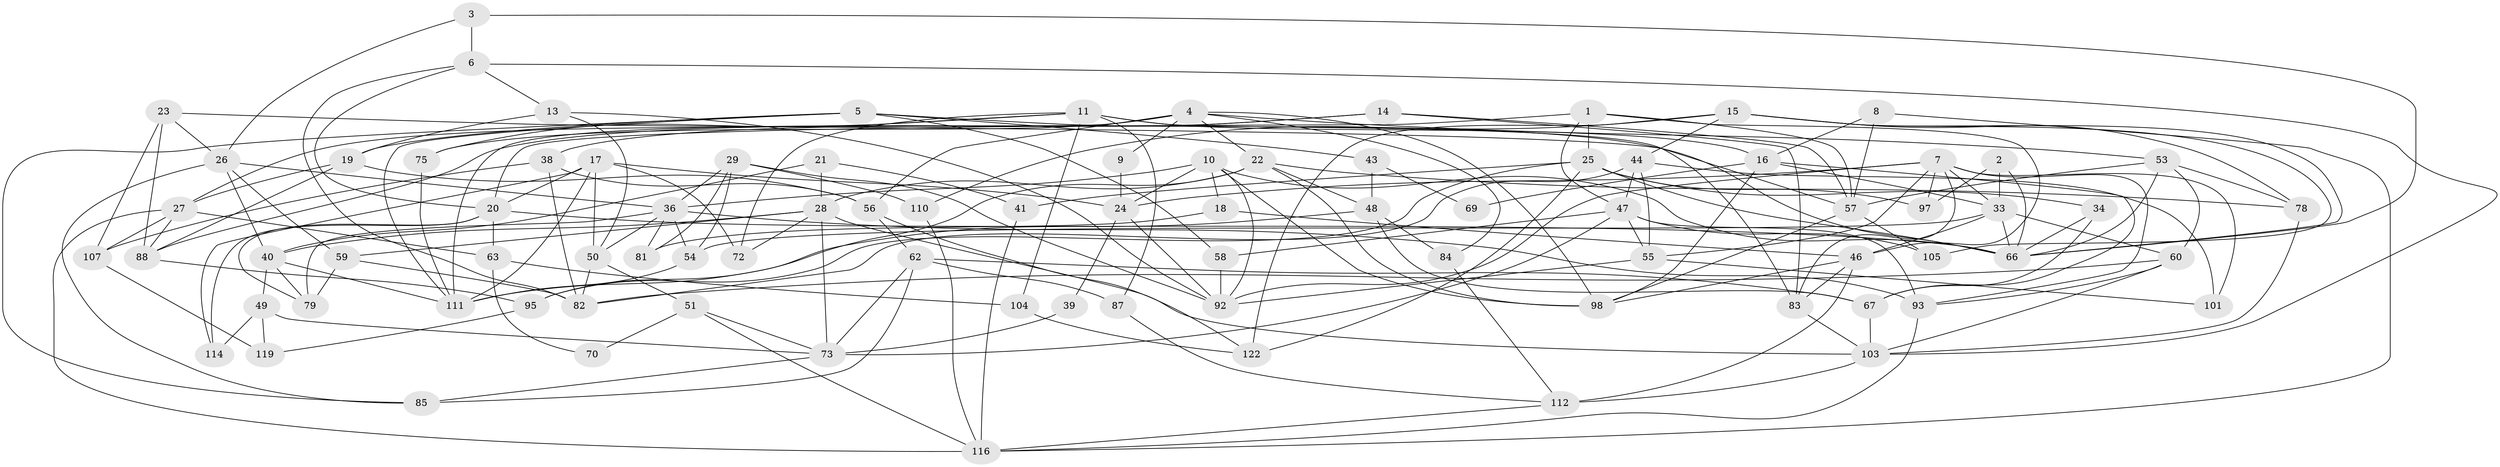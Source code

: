 // Generated by graph-tools (version 1.1) at 2025/52/02/27/25 19:52:02]
// undirected, 86 vertices, 206 edges
graph export_dot {
graph [start="1"]
  node [color=gray90,style=filled];
  1 [super="+32"];
  2;
  3;
  4 [super="+12"];
  5 [super="+100"];
  6;
  7 [super="+31"];
  8;
  9;
  10 [super="+108"];
  11 [super="+30"];
  13;
  14;
  15;
  16 [super="+96"];
  17 [super="+61"];
  18;
  19;
  20 [super="+42"];
  21;
  22 [super="+35"];
  23 [super="+76"];
  24 [super="+74"];
  25 [super="+90"];
  26 [super="+37"];
  27 [super="+89"];
  28 [super="+45"];
  29;
  33 [super="+121"];
  34;
  36 [super="+113"];
  38;
  39;
  40;
  41;
  43;
  44 [super="+68"];
  46 [super="+64"];
  47 [super="+80"];
  48 [super="+52"];
  49;
  50 [super="+77"];
  51 [super="+65"];
  53 [super="+94"];
  54;
  55 [super="+117"];
  56;
  57 [super="+71"];
  58;
  59 [super="+115"];
  60 [super="+106"];
  62 [super="+99"];
  63;
  66 [super="+86"];
  67;
  69;
  70;
  72;
  73 [super="+91"];
  75;
  78 [super="+118"];
  79;
  81;
  82 [super="+109"];
  83;
  84;
  85;
  87;
  88;
  92 [super="+102"];
  93;
  95;
  97;
  98;
  101;
  103 [super="+120"];
  104;
  105;
  107;
  110;
  111;
  112;
  114;
  116 [super="+123"];
  119;
  122;
  1 -- 47;
  1 -- 20;
  1 -- 46;
  1 -- 57;
  1 -- 25;
  2 -- 97;
  2 -- 66;
  2 -- 33;
  3 -- 66;
  3 -- 6;
  3 -- 26;
  4 -- 53;
  4 -- 56;
  4 -- 84;
  4 -- 98;
  4 -- 22;
  4 -- 9;
  4 -- 75;
  4 -- 111;
  5 -- 19;
  5 -- 43;
  5 -- 66;
  5 -- 58;
  5 -- 85;
  5 -- 111;
  6 -- 103;
  6 -- 20;
  6 -- 13;
  6 -- 82;
  7 -- 101;
  7 -- 33;
  7 -- 92;
  7 -- 97;
  7 -- 83;
  7 -- 24;
  7 -- 93;
  7 -- 55;
  8 -- 57;
  8 -- 116;
  8 -- 16;
  9 -- 24;
  10 -- 98 [weight=2];
  10 -- 18;
  10 -- 24;
  10 -- 66;
  10 -- 92;
  10 -- 36;
  11 -- 87;
  11 -- 16;
  11 -- 83;
  11 -- 104;
  11 -- 75;
  11 -- 72;
  11 -- 27;
  13 -- 19;
  13 -- 50;
  13 -- 92;
  14 -- 57;
  14 -- 83;
  14 -- 38;
  14 -- 88;
  15 -- 110;
  15 -- 105;
  15 -- 122;
  15 -- 66;
  15 -- 78;
  15 -- 44;
  16 -- 33;
  16 -- 98;
  16 -- 67;
  16 -- 69;
  17 -- 20;
  17 -- 111;
  17 -- 114;
  17 -- 24;
  17 -- 72;
  17 -- 50;
  18 -- 81;
  18 -- 46;
  19 -- 88;
  19 -- 56;
  19 -- 27;
  20 -- 79;
  20 -- 63;
  20 -- 114;
  20 -- 66;
  21 -- 40;
  21 -- 41;
  21 -- 28;
  22 -- 98;
  22 -- 78;
  22 -- 95;
  22 -- 48;
  22 -- 28;
  23 -- 26;
  23 -- 88;
  23 -- 57;
  23 -- 107;
  24 -- 92;
  24 -- 39;
  25 -- 122;
  25 -- 34;
  25 -- 41;
  25 -- 95;
  25 -- 66;
  25 -- 97;
  26 -- 59;
  26 -- 40;
  26 -- 36;
  26 -- 85;
  27 -- 107;
  27 -- 116;
  27 -- 88;
  27 -- 63;
  28 -- 40;
  28 -- 72;
  28 -- 103;
  28 -- 59;
  28 -- 73;
  29 -- 92;
  29 -- 36;
  29 -- 54;
  29 -- 81;
  29 -- 110;
  33 -- 46;
  33 -- 54;
  33 -- 60;
  33 -- 66;
  34 -- 67;
  34 -- 66;
  36 -- 93;
  36 -- 79;
  36 -- 81;
  36 -- 50;
  36 -- 54;
  38 -- 56;
  38 -- 107;
  38 -- 82;
  39 -- 73;
  40 -- 111;
  40 -- 49;
  40 -- 79;
  41 -- 116;
  43 -- 48;
  43 -- 69;
  44 -- 82;
  44 -- 101;
  44 -- 55;
  44 -- 47;
  46 -- 98;
  46 -- 112;
  46 -- 83;
  47 -- 93;
  47 -- 58;
  47 -- 73;
  47 -- 105;
  47 -- 55;
  48 -- 111;
  48 -- 67;
  48 -- 84;
  49 -- 119;
  49 -- 114;
  49 -- 73;
  50 -- 51;
  50 -- 82;
  51 -- 70;
  51 -- 116;
  51 -- 73;
  53 -- 60;
  53 -- 57;
  53 -- 66;
  53 -- 78;
  54 -- 111;
  55 -- 92;
  55 -- 101;
  56 -- 122;
  56 -- 62;
  57 -- 105;
  57 -- 98;
  58 -- 92;
  59 -- 79;
  59 -- 82 [weight=2];
  60 -- 93;
  60 -- 103;
  60 -- 82;
  62 -- 85;
  62 -- 67;
  62 -- 87;
  62 -- 73;
  63 -- 70;
  63 -- 104;
  67 -- 103;
  73 -- 85;
  75 -- 111;
  78 -- 103;
  83 -- 103;
  84 -- 112;
  87 -- 112;
  88 -- 95;
  93 -- 116;
  95 -- 119;
  103 -- 112;
  104 -- 122;
  107 -- 119;
  110 -- 116;
  112 -- 116;
}
